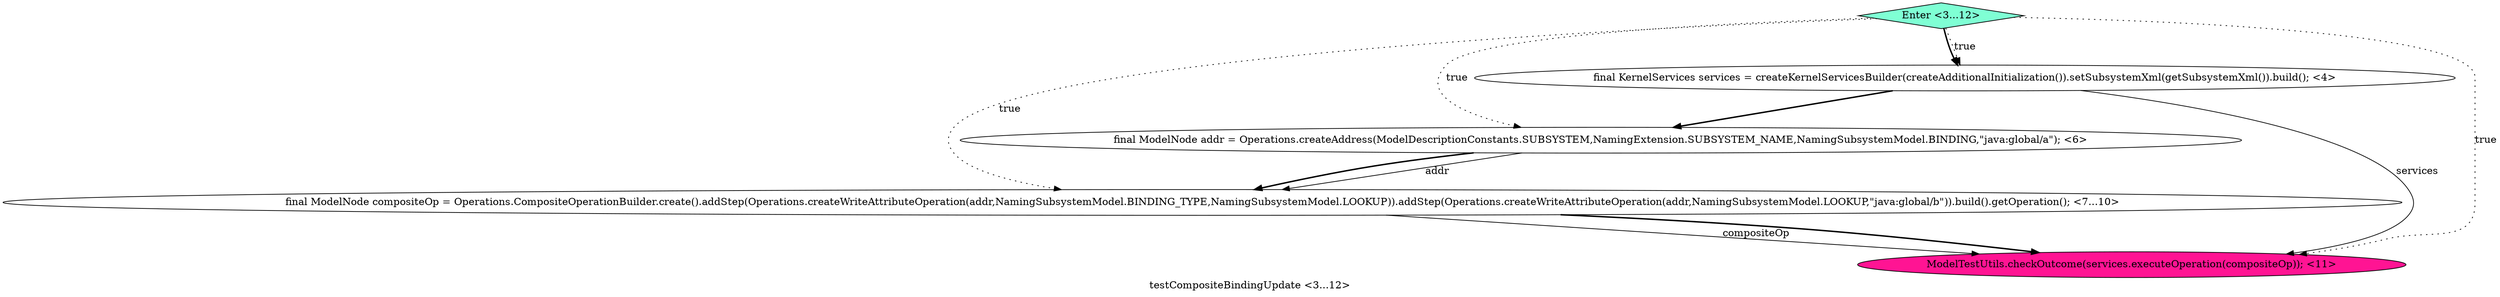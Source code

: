 digraph PDG {
label = "testCompositeBindingUpdate <3...12>";
0.1 [style = filled, label = "final ModelNode addr = Operations.createAddress(ModelDescriptionConstants.SUBSYSTEM,NamingExtension.SUBSYSTEM_NAME,NamingSubsystemModel.BINDING,\"java:global/a\"); <6>", fillcolor = white, shape = ellipse];
0.2 [style = filled, label = "final ModelNode compositeOp = Operations.CompositeOperationBuilder.create().addStep(Operations.createWriteAttributeOperation(addr,NamingSubsystemModel.BINDING_TYPE,NamingSubsystemModel.LOOKUP)).addStep(Operations.createWriteAttributeOperation(addr,NamingSubsystemModel.LOOKUP,\"java:global/b\")).build().getOperation(); <7...10>", fillcolor = white, shape = ellipse];
0.4 [style = filled, label = "Enter <3...12>", fillcolor = aquamarine, shape = diamond];
0.3 [style = filled, label = "ModelTestUtils.checkOutcome(services.executeOperation(compositeOp)); <11>", fillcolor = deeppink, shape = ellipse];
0.0 [style = filled, label = "final KernelServices services = createKernelServicesBuilder(createAdditionalInitialization()).setSubsystemXml(getSubsystemXml()).build(); <4>", fillcolor = white, shape = ellipse];
0.0 -> 0.1 [style = bold, label=""];
0.0 -> 0.3 [style = solid, label="services"];
0.1 -> 0.2 [style = solid, label="addr"];
0.1 -> 0.2 [style = bold, label=""];
0.2 -> 0.3 [style = solid, label="compositeOp"];
0.2 -> 0.3 [style = bold, label=""];
0.4 -> 0.0 [style = dotted, label="true"];
0.4 -> 0.0 [style = bold, label=""];
0.4 -> 0.1 [style = dotted, label="true"];
0.4 -> 0.2 [style = dotted, label="true"];
0.4 -> 0.3 [style = dotted, label="true"];
}

